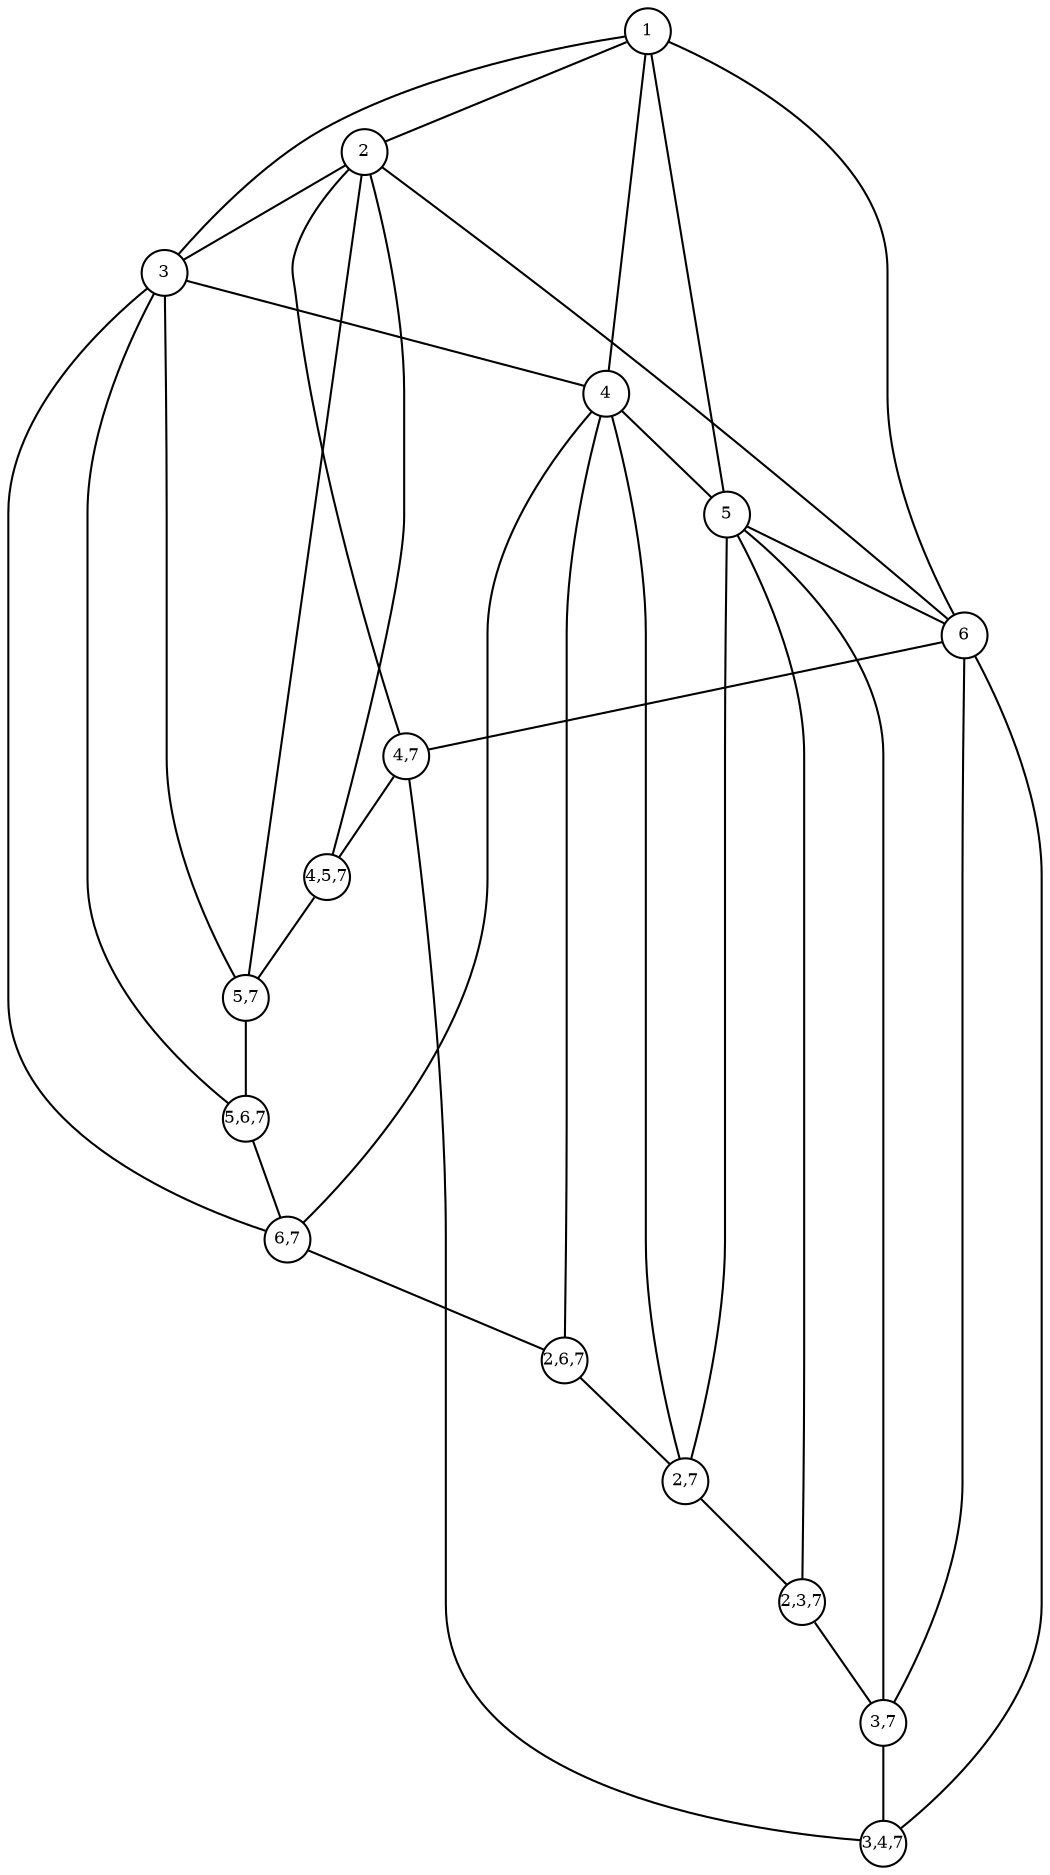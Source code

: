 strict graph {
    node [shape=circle fixedsize=true width=0.3 fontsize=8];
    1 [label="1"]
    2 [label="2"]
    3 [label="3"]
    4 [label="4"]
    5 [label="5"]
    6 [label="6"]
    7 [label="4,7"]
    8 [label="4,5,7"]
    9 [label="5,7"]
    10 [label="5,6,7"]
    11 [label="6,7"]
    12 [label="2,6,7"]
    13 [label="2,7"]
    14 [label="2,3,7"]
    15 [label="3,7"]
    16 [label="3,4,7"]
    
    1 -- {2, 3, 4, 5, 6};
    2 -- {1, 3, 9, 8, 7, 6 };
    3 -- {1, 2, 9, 10, 11, 4 };
    4 -- {1, 3, 11, 12, 13, 5 };
    5 -- {1, 6, 15, 14, 13, 4 };
    6 -- {1, 2, 7, 16, 15, 5 };
    7 -- {8, 2, 6, 16 };
    8 -- {9, 2, 7};
    9 -- {10, 3, 2, 8};
    10 -- {9, 3, 11};
    11 -- {10, 3, 4, 12};
    12 -- {11, 4, 13};
    13 -- {12, 4, 5, 14};
    14 -- {13, 5, 15};
    15 -- {14, 5, 6, 16};
    16 -- {7, 6, 15};
}
